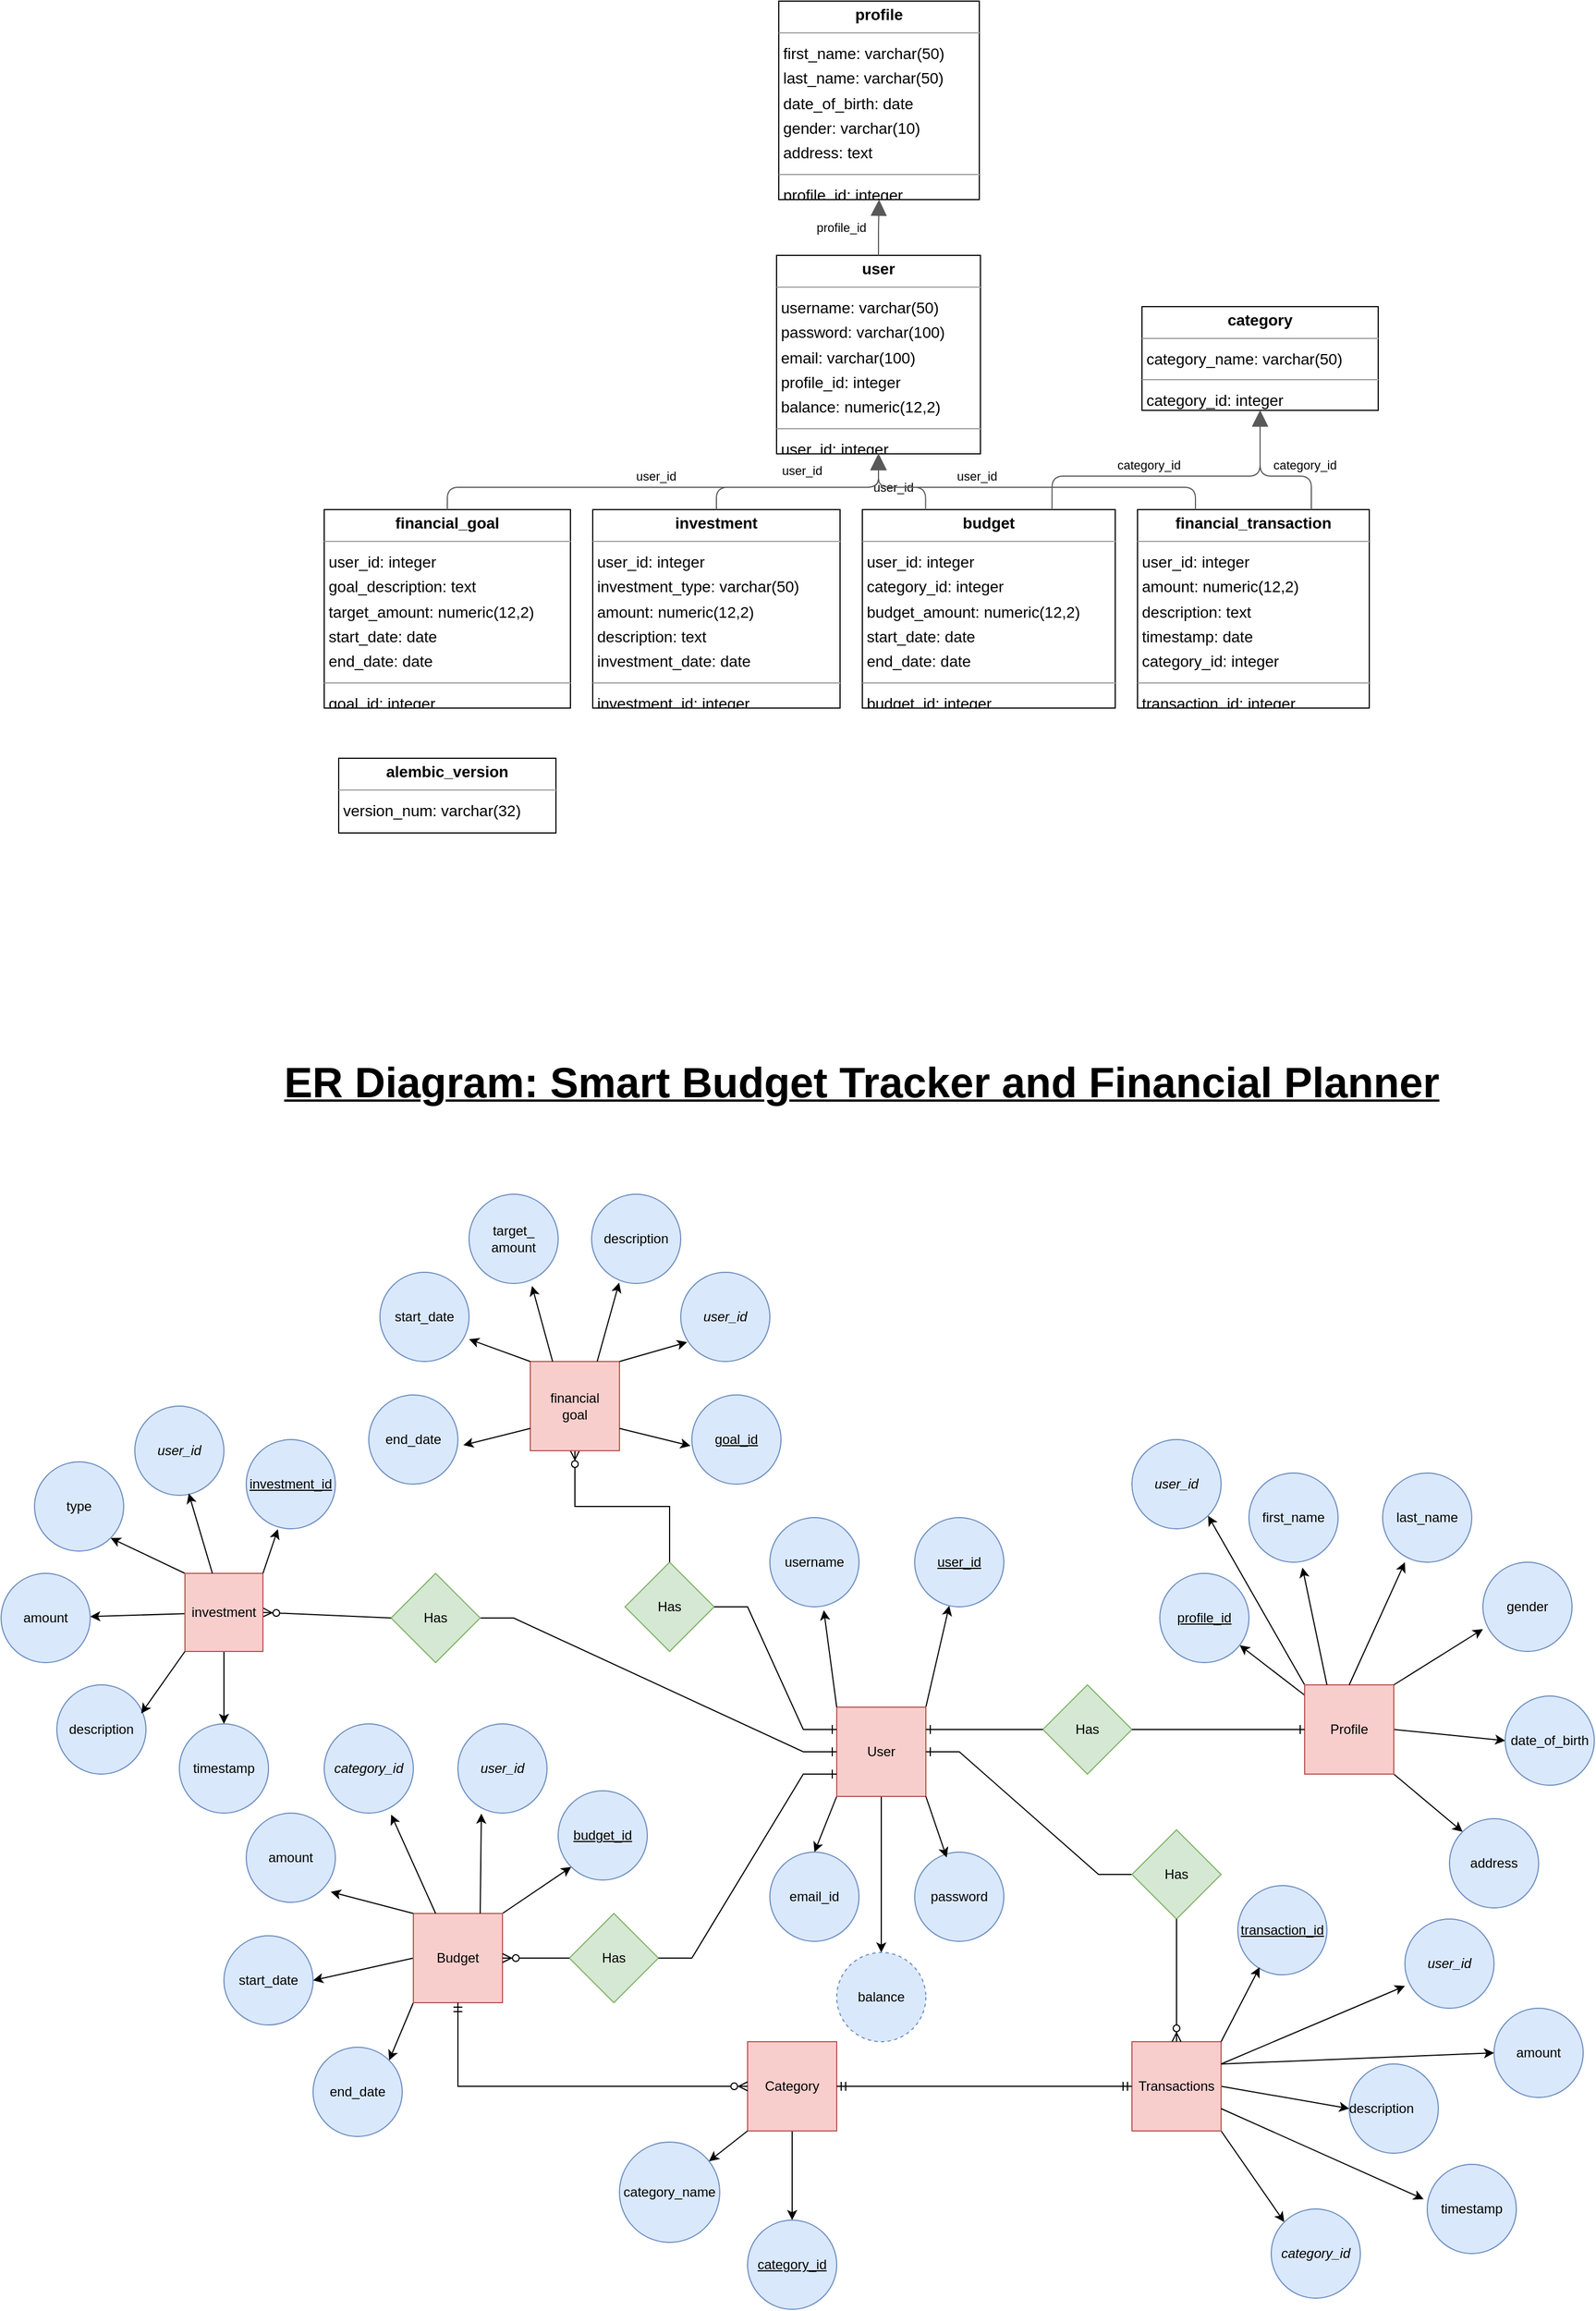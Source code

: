 <mxfile version="23.1.1" type="github">
  <diagram id="R2lEEEUBdFMjLlhIrx00" name="Page-1">
    <mxGraphModel dx="1542" dy="875" grid="1" gridSize="10" guides="1" tooltips="1" connect="1" arrows="1" fold="1" page="1" pageScale="1" pageWidth="1654" pageHeight="1169" math="0" shadow="0" extFonts="Permanent Marker^https://fonts.googleapis.com/css?family=Permanent+Marker">
      <root>
        <mxCell id="0" />
        <mxCell id="1" parent="0" />
        <mxCell id="JlWPOsAmAVWqgajGKJni-34" value="" style="rounded=0;orthogonalLoop=1;jettySize=auto;html=1;exitX=1;exitY=0;exitDx=0;exitDy=0;" parent="1" source="JlWPOsAmAVWqgajGKJni-32" target="JlWPOsAmAVWqgajGKJni-33" edge="1">
          <mxGeometry relative="1" as="geometry" />
        </mxCell>
        <mxCell id="JlWPOsAmAVWqgajGKJni-105" style="rounded=0;orthogonalLoop=1;jettySize=auto;html=1;exitX=0;exitY=1;exitDx=0;exitDy=0;entryX=0.5;entryY=0;entryDx=0;entryDy=0;" parent="1" source="JlWPOsAmAVWqgajGKJni-32" target="JlWPOsAmAVWqgajGKJni-41" edge="1">
          <mxGeometry relative="1" as="geometry" />
        </mxCell>
        <mxCell id="JlWPOsAmAVWqgajGKJni-126" style="edgeStyle=orthogonalEdgeStyle;rounded=0;orthogonalLoop=1;jettySize=auto;html=1;exitX=0.5;exitY=1;exitDx=0;exitDy=0;entryX=0.5;entryY=0;entryDx=0;entryDy=0;" parent="1" source="JlWPOsAmAVWqgajGKJni-32" target="JlWPOsAmAVWqgajGKJni-125" edge="1">
          <mxGeometry relative="1" as="geometry" />
        </mxCell>
        <mxCell id="JlWPOsAmAVWqgajGKJni-32" value="User" style="whiteSpace=wrap;html=1;aspect=fixed;fillColor=#f8cecc;strokeColor=#b85450;" parent="1" vertex="1">
          <mxGeometry x="840" y="1790" width="80" height="80" as="geometry" />
        </mxCell>
        <mxCell id="JlWPOsAmAVWqgajGKJni-33" value="&lt;u&gt;user_id&lt;/u&gt;" style="ellipse;whiteSpace=wrap;html=1;fillColor=#dae8fc;strokeColor=#6c8ebf;" parent="1" vertex="1">
          <mxGeometry x="910" y="1620" width="80" height="80" as="geometry" />
        </mxCell>
        <mxCell id="JlWPOsAmAVWqgajGKJni-35" value="username" style="ellipse;whiteSpace=wrap;html=1;fillColor=#dae8fc;strokeColor=#6c8ebf;" parent="1" vertex="1">
          <mxGeometry x="780" y="1620" width="80" height="80" as="geometry" />
        </mxCell>
        <mxCell id="JlWPOsAmAVWqgajGKJni-37" value="password" style="ellipse;whiteSpace=wrap;html=1;fillColor=#dae8fc;strokeColor=#6c8ebf;" parent="1" vertex="1">
          <mxGeometry x="910" y="1920" width="80" height="80" as="geometry" />
        </mxCell>
        <mxCell id="JlWPOsAmAVWqgajGKJni-41" value="email_id" style="ellipse;whiteSpace=wrap;html=1;aspect=fixed;fillColor=#dae8fc;strokeColor=#6c8ebf;" parent="1" vertex="1">
          <mxGeometry x="780" y="1920" width="80" height="80" as="geometry" />
        </mxCell>
        <mxCell id="JlWPOsAmAVWqgajGKJni-44" value="Has" style="rhombus;whiteSpace=wrap;html=1;fillColor=#d5e8d4;strokeColor=#82b366;" parent="1" vertex="1">
          <mxGeometry x="1025" y="1770" width="80" height="80" as="geometry" />
        </mxCell>
        <mxCell id="JlWPOsAmAVWqgajGKJni-46" value="" style="edgeStyle=entityRelationEdgeStyle;fontSize=12;html=1;endArrow=ERone;endFill=1;rounded=0;exitX=0;exitY=0.5;exitDx=0;exitDy=0;entryX=1;entryY=0.25;entryDx=0;entryDy=0;" parent="1" source="JlWPOsAmAVWqgajGKJni-44" target="JlWPOsAmAVWqgajGKJni-32" edge="1">
          <mxGeometry width="100" height="100" relative="1" as="geometry">
            <mxPoint x="1070" y="1780" as="sourcePoint" />
            <mxPoint x="970" y="1880" as="targetPoint" />
          </mxGeometry>
        </mxCell>
        <mxCell id="JlWPOsAmAVWqgajGKJni-51" value="" style="rounded=0;orthogonalLoop=1;jettySize=auto;html=1;" parent="1" source="JlWPOsAmAVWqgajGKJni-48" target="JlWPOsAmAVWqgajGKJni-50" edge="1">
          <mxGeometry relative="1" as="geometry" />
        </mxCell>
        <mxCell id="JlWPOsAmAVWqgajGKJni-62" style="rounded=0;orthogonalLoop=1;jettySize=auto;html=1;exitX=1;exitY=0.5;exitDx=0;exitDy=0;entryX=0;entryY=0.5;entryDx=0;entryDy=0;" parent="1" source="JlWPOsAmAVWqgajGKJni-48" edge="1">
          <mxGeometry relative="1" as="geometry">
            <mxPoint x="1440" y="1820" as="targetPoint" />
          </mxGeometry>
        </mxCell>
        <mxCell id="JlWPOsAmAVWqgajGKJni-63" style="rounded=0;orthogonalLoop=1;jettySize=auto;html=1;exitX=1;exitY=1;exitDx=0;exitDy=0;entryX=0;entryY=0;entryDx=0;entryDy=0;" parent="1" source="JlWPOsAmAVWqgajGKJni-48" target="JlWPOsAmAVWqgajGKJni-57" edge="1">
          <mxGeometry relative="1" as="geometry" />
        </mxCell>
        <mxCell id="cMi_mm1sk-SWW2m84uYD-2" style="rounded=0;orthogonalLoop=1;jettySize=auto;html=1;exitX=0;exitY=0;exitDx=0;exitDy=0;entryX=1;entryY=1;entryDx=0;entryDy=0;" parent="1" source="JlWPOsAmAVWqgajGKJni-48" target="cMi_mm1sk-SWW2m84uYD-1" edge="1">
          <mxGeometry relative="1" as="geometry" />
        </mxCell>
        <mxCell id="JlWPOsAmAVWqgajGKJni-48" value="Profile" style="whiteSpace=wrap;html=1;aspect=fixed;fillColor=#f8cecc;strokeColor=#b85450;" parent="1" vertex="1">
          <mxGeometry x="1260" y="1770" width="80" height="80" as="geometry" />
        </mxCell>
        <mxCell id="JlWPOsAmAVWqgajGKJni-49" value="" style="edgeStyle=entityRelationEdgeStyle;fontSize=12;html=1;endArrow=ERone;endFill=1;rounded=0;entryX=0;entryY=0.5;entryDx=0;entryDy=0;exitX=1;exitY=0.5;exitDx=0;exitDy=0;" parent="1" source="JlWPOsAmAVWqgajGKJni-44" target="JlWPOsAmAVWqgajGKJni-48" edge="1">
          <mxGeometry width="100" height="100" relative="1" as="geometry">
            <mxPoint x="1120" y="1890.5" as="sourcePoint" />
            <mxPoint x="1225" y="1890" as="targetPoint" />
          </mxGeometry>
        </mxCell>
        <mxCell id="JlWPOsAmAVWqgajGKJni-50" value="&lt;u&gt;profile_id&lt;/u&gt;" style="ellipse;whiteSpace=wrap;html=1;fillColor=#dae8fc;strokeColor=#6c8ebf;" parent="1" vertex="1">
          <mxGeometry x="1130" y="1670" width="80" height="80" as="geometry" />
        </mxCell>
        <mxCell id="JlWPOsAmAVWqgajGKJni-52" value="first_name" style="ellipse;whiteSpace=wrap;html=1;fillColor=#dae8fc;strokeColor=#6c8ebf;" parent="1" vertex="1">
          <mxGeometry x="1210" y="1580" width="80" height="80" as="geometry" />
        </mxCell>
        <mxCell id="JlWPOsAmAVWqgajGKJni-54" value="last_name" style="ellipse;whiteSpace=wrap;html=1;fillColor=#dae8fc;strokeColor=#6c8ebf;" parent="1" vertex="1">
          <mxGeometry x="1330" y="1580" width="80" height="80" as="geometry" />
        </mxCell>
        <mxCell id="JlWPOsAmAVWqgajGKJni-56" value="date_of_birth" style="ellipse;whiteSpace=wrap;html=1;aspect=fixed;fillColor=#dae8fc;strokeColor=#6c8ebf;" parent="1" vertex="1">
          <mxGeometry x="1440" y="1780" width="80" height="80" as="geometry" />
        </mxCell>
        <mxCell id="JlWPOsAmAVWqgajGKJni-57" value="address" style="ellipse;whiteSpace=wrap;html=1;aspect=fixed;fillColor=#dae8fc;strokeColor=#6c8ebf;" parent="1" vertex="1">
          <mxGeometry x="1390" y="1890" width="80" height="80" as="geometry" />
        </mxCell>
        <mxCell id="JlWPOsAmAVWqgajGKJni-58" value="gender" style="ellipse;whiteSpace=wrap;html=1;aspect=fixed;fillColor=#dae8fc;strokeColor=#6c8ebf;" parent="1" vertex="1">
          <mxGeometry x="1420" y="1660" width="80" height="80" as="geometry" />
        </mxCell>
        <mxCell id="JlWPOsAmAVWqgajGKJni-59" value="" style="rounded=0;orthogonalLoop=1;jettySize=auto;html=1;exitX=0.25;exitY=0;exitDx=0;exitDy=0;entryX=0.6;entryY=1.06;entryDx=0;entryDy=0;entryPerimeter=0;" parent="1" source="JlWPOsAmAVWqgajGKJni-48" target="JlWPOsAmAVWqgajGKJni-52" edge="1">
          <mxGeometry relative="1" as="geometry">
            <mxPoint x="1279" y="1765" as="sourcePoint" />
            <mxPoint x="1221" y="1720" as="targetPoint" />
          </mxGeometry>
        </mxCell>
        <mxCell id="JlWPOsAmAVWqgajGKJni-60" value="" style="rounded=0;orthogonalLoop=1;jettySize=auto;html=1;exitX=0.5;exitY=0;exitDx=0;exitDy=0;entryX=0.25;entryY=1;entryDx=0;entryDy=0;entryPerimeter=0;" parent="1" source="JlWPOsAmAVWqgajGKJni-48" target="JlWPOsAmAVWqgajGKJni-54" edge="1">
          <mxGeometry relative="1" as="geometry">
            <mxPoint x="1290" y="1780" as="sourcePoint" />
            <mxPoint x="1260" y="1670" as="targetPoint" />
          </mxGeometry>
        </mxCell>
        <mxCell id="JlWPOsAmAVWqgajGKJni-61" value="" style="rounded=0;orthogonalLoop=1;jettySize=auto;html=1;exitX=1;exitY=0;exitDx=0;exitDy=0;entryX=0;entryY=0.75;entryDx=0;entryDy=0;entryPerimeter=0;" parent="1" source="JlWPOsAmAVWqgajGKJni-48" target="JlWPOsAmAVWqgajGKJni-58" edge="1">
          <mxGeometry relative="1" as="geometry">
            <mxPoint x="1310" y="1780" as="sourcePoint" />
            <mxPoint x="1352" y="1658" as="targetPoint" />
          </mxGeometry>
        </mxCell>
        <mxCell id="JlWPOsAmAVWqgajGKJni-66" value="" style="edgeStyle=entityRelationEdgeStyle;fontSize=12;html=1;endArrow=ERone;endFill=1;rounded=0;exitX=0;exitY=0.5;exitDx=0;exitDy=0;entryX=1;entryY=0.5;entryDx=0;entryDy=0;" parent="1" source="JlWPOsAmAVWqgajGKJni-67" target="JlWPOsAmAVWqgajGKJni-32" edge="1">
          <mxGeometry width="100" height="100" relative="1" as="geometry">
            <mxPoint x="1080" y="1920" as="sourcePoint" />
            <mxPoint x="880" y="1830" as="targetPoint" />
          </mxGeometry>
        </mxCell>
        <mxCell id="JlWPOsAmAVWqgajGKJni-67" value="Has" style="rhombus;whiteSpace=wrap;html=1;fillColor=#d5e8d4;strokeColor=#82b366;" parent="1" vertex="1">
          <mxGeometry x="1105" y="1900" width="80" height="80" as="geometry" />
        </mxCell>
        <mxCell id="JlWPOsAmAVWqgajGKJni-96" style="rounded=0;orthogonalLoop=1;jettySize=auto;html=1;exitX=1;exitY=0.5;exitDx=0;exitDy=0;entryX=0;entryY=0.5;entryDx=0;entryDy=0;" parent="1" source="JlWPOsAmAVWqgajGKJni-81" target="JlWPOsAmAVWqgajGKJni-90" edge="1">
          <mxGeometry relative="1" as="geometry" />
        </mxCell>
        <mxCell id="JlWPOsAmAVWqgajGKJni-97" style="rounded=0;orthogonalLoop=1;jettySize=auto;html=1;exitX=1;exitY=1;exitDx=0;exitDy=0;entryX=0;entryY=0;entryDx=0;entryDy=0;" parent="1" source="JlWPOsAmAVWqgajGKJni-81" target="JlWPOsAmAVWqgajGKJni-89" edge="1">
          <mxGeometry relative="1" as="geometry" />
        </mxCell>
        <mxCell id="JlWPOsAmAVWqgajGKJni-81" value="Transactions" style="whiteSpace=wrap;html=1;aspect=fixed;fillColor=#f8cecc;strokeColor=#b85450;" parent="1" vertex="1">
          <mxGeometry x="1105" y="2090" width="80" height="80" as="geometry" />
        </mxCell>
        <mxCell id="JlWPOsAmAVWqgajGKJni-87" style="edgeStyle=orthogonalEdgeStyle;rounded=0;orthogonalLoop=1;jettySize=auto;html=1;exitX=0.5;exitY=1;exitDx=0;exitDy=0;" parent="1" source="JlWPOsAmAVWqgajGKJni-82" target="JlWPOsAmAVWqgajGKJni-85" edge="1">
          <mxGeometry relative="1" as="geometry" />
        </mxCell>
        <mxCell id="JlWPOsAmAVWqgajGKJni-82" value="Category" style="whiteSpace=wrap;html=1;aspect=fixed;fillColor=#f8cecc;strokeColor=#b85450;" parent="1" vertex="1">
          <mxGeometry x="760" y="2090" width="80" height="80" as="geometry" />
        </mxCell>
        <mxCell id="JlWPOsAmAVWqgajGKJni-83" value="" style="fontSize=12;html=1;endArrow=ERmandOne;startArrow=ERmandOne;rounded=0;entryX=0;entryY=0.5;entryDx=0;entryDy=0;exitX=1;exitY=0.5;exitDx=0;exitDy=0;edgeStyle=orthogonalEdgeStyle;" parent="1" source="JlWPOsAmAVWqgajGKJni-82" target="JlWPOsAmAVWqgajGKJni-81" edge="1">
          <mxGeometry width="100" height="100" relative="1" as="geometry">
            <mxPoint x="860.0" y="2110" as="sourcePoint" />
            <mxPoint x="1020.0" y="2110" as="targetPoint" />
          </mxGeometry>
        </mxCell>
        <mxCell id="JlWPOsAmAVWqgajGKJni-84" value="category_name" style="ellipse;whiteSpace=wrap;html=1;aspect=fixed;fillColor=#dae8fc;strokeColor=#6c8ebf;" parent="1" vertex="1">
          <mxGeometry x="645" y="2180" width="90" height="90" as="geometry" />
        </mxCell>
        <mxCell id="JlWPOsAmAVWqgajGKJni-85" value="&lt;u&gt;category_id&lt;/u&gt;" style="ellipse;whiteSpace=wrap;html=1;aspect=fixed;fillColor=#dae8fc;strokeColor=#6c8ebf;" parent="1" vertex="1">
          <mxGeometry x="760" y="2250" width="80" height="80" as="geometry" />
        </mxCell>
        <mxCell id="JlWPOsAmAVWqgajGKJni-86" style="rounded=0;orthogonalLoop=1;jettySize=auto;html=1;exitX=0;exitY=1;exitDx=0;exitDy=0;" parent="1" source="JlWPOsAmAVWqgajGKJni-82" target="JlWPOsAmAVWqgajGKJni-84" edge="1">
          <mxGeometry relative="1" as="geometry" />
        </mxCell>
        <mxCell id="JlWPOsAmAVWqgajGKJni-88" value="amount" style="ellipse;whiteSpace=wrap;html=1;aspect=fixed;fillColor=#dae8fc;strokeColor=#6c8ebf;" parent="1" vertex="1">
          <mxGeometry x="1430" y="2060" width="80" height="80" as="geometry" />
        </mxCell>
        <mxCell id="JlWPOsAmAVWqgajGKJni-89" value="&lt;i&gt;category_id&lt;/i&gt;" style="ellipse;whiteSpace=wrap;html=1;aspect=fixed;fillColor=#dae8fc;strokeColor=#6c8ebf;" parent="1" vertex="1">
          <mxGeometry x="1230" y="2240" width="80" height="80" as="geometry" />
        </mxCell>
        <mxCell id="JlWPOsAmAVWqgajGKJni-90" value="description&lt;span style=&quot;white-space: pre;&quot;&gt;&#x9;&lt;/span&gt;" style="ellipse;whiteSpace=wrap;html=1;aspect=fixed;fillColor=#dae8fc;strokeColor=#6c8ebf;" parent="1" vertex="1">
          <mxGeometry x="1300" y="2110" width="80" height="80" as="geometry" />
        </mxCell>
        <mxCell id="JlWPOsAmAVWqgajGKJni-91" value="&lt;u&gt;transaction_id&lt;/u&gt;" style="ellipse;whiteSpace=wrap;html=1;aspect=fixed;fillColor=#dae8fc;strokeColor=#6c8ebf;" parent="1" vertex="1">
          <mxGeometry x="1200" y="1950" width="80" height="80" as="geometry" />
        </mxCell>
        <mxCell id="JlWPOsAmAVWqgajGKJni-92" value="timestamp" style="ellipse;whiteSpace=wrap;html=1;aspect=fixed;fillColor=#dae8fc;strokeColor=#6c8ebf;" parent="1" vertex="1">
          <mxGeometry x="1370" y="2200" width="80" height="80" as="geometry" />
        </mxCell>
        <mxCell id="JlWPOsAmAVWqgajGKJni-93" value="&lt;i&gt;user_id&lt;/i&gt;" style="ellipse;whiteSpace=wrap;html=1;aspect=fixed;fillColor=#dae8fc;strokeColor=#6c8ebf;" parent="1" vertex="1">
          <mxGeometry x="1350" y="1980" width="80" height="80" as="geometry" />
        </mxCell>
        <mxCell id="JlWPOsAmAVWqgajGKJni-94" style="rounded=0;orthogonalLoop=1;jettySize=auto;html=1;exitX=1;exitY=0;exitDx=0;exitDy=0;entryX=0.245;entryY=0.915;entryDx=0;entryDy=0;entryPerimeter=0;" parent="1" source="JlWPOsAmAVWqgajGKJni-81" target="JlWPOsAmAVWqgajGKJni-91" edge="1">
          <mxGeometry relative="1" as="geometry" />
        </mxCell>
        <mxCell id="JlWPOsAmAVWqgajGKJni-95" style="rounded=0;orthogonalLoop=1;jettySize=auto;html=1;exitX=1;exitY=0.25;exitDx=0;exitDy=0;entryX=0;entryY=0.75;entryDx=0;entryDy=0;entryPerimeter=0;" parent="1" source="JlWPOsAmAVWqgajGKJni-81" target="JlWPOsAmAVWqgajGKJni-93" edge="1">
          <mxGeometry relative="1" as="geometry" />
        </mxCell>
        <mxCell id="JlWPOsAmAVWqgajGKJni-98" style="rounded=0;orthogonalLoop=1;jettySize=auto;html=1;exitX=1;exitY=0.75;exitDx=0;exitDy=0;entryX=-0.04;entryY=0.39;entryDx=0;entryDy=0;entryPerimeter=0;" parent="1" source="JlWPOsAmAVWqgajGKJni-81" target="JlWPOsAmAVWqgajGKJni-92" edge="1">
          <mxGeometry relative="1" as="geometry" />
        </mxCell>
        <mxCell id="JlWPOsAmAVWqgajGKJni-99" style="rounded=0;orthogonalLoop=1;jettySize=auto;html=1;exitX=1;exitY=0.25;exitDx=0;exitDy=0;entryX=0;entryY=0.5;entryDx=0;entryDy=0;" parent="1" source="JlWPOsAmAVWqgajGKJni-81" target="JlWPOsAmAVWqgajGKJni-88" edge="1">
          <mxGeometry relative="1" as="geometry" />
        </mxCell>
        <mxCell id="JlWPOsAmAVWqgajGKJni-104" style="rounded=0;orthogonalLoop=1;jettySize=auto;html=1;exitX=0;exitY=0;exitDx=0;exitDy=0;entryX=0.605;entryY=1.038;entryDx=0;entryDy=0;entryPerimeter=0;" parent="1" source="JlWPOsAmAVWqgajGKJni-32" target="JlWPOsAmAVWqgajGKJni-35" edge="1">
          <mxGeometry relative="1" as="geometry" />
        </mxCell>
        <mxCell id="JlWPOsAmAVWqgajGKJni-106" style="rounded=0;orthogonalLoop=1;jettySize=auto;html=1;exitX=1;exitY=1;exitDx=0;exitDy=0;entryX=0.359;entryY=0.06;entryDx=0;entryDy=0;entryPerimeter=0;" parent="1" source="JlWPOsAmAVWqgajGKJni-32" target="JlWPOsAmAVWqgajGKJni-37" edge="1">
          <mxGeometry relative="1" as="geometry" />
        </mxCell>
        <mxCell id="JlWPOsAmAVWqgajGKJni-127" style="rounded=0;orthogonalLoop=1;jettySize=auto;html=1;exitX=1;exitY=0;exitDx=0;exitDy=0;entryX=0;entryY=1;entryDx=0;entryDy=0;" parent="1" source="JlWPOsAmAVWqgajGKJni-108" target="JlWPOsAmAVWqgajGKJni-117" edge="1">
          <mxGeometry relative="1" as="geometry" />
        </mxCell>
        <mxCell id="JlWPOsAmAVWqgajGKJni-132" style="rounded=0;orthogonalLoop=1;jettySize=auto;html=1;exitX=0;exitY=0.5;exitDx=0;exitDy=0;entryX=1;entryY=0.5;entryDx=0;entryDy=0;" parent="1" source="JlWPOsAmAVWqgajGKJni-108" target="JlWPOsAmAVWqgajGKJni-114" edge="1">
          <mxGeometry relative="1" as="geometry" />
        </mxCell>
        <mxCell id="JlWPOsAmAVWqgajGKJni-133" style="rounded=0;orthogonalLoop=1;jettySize=auto;html=1;exitX=0;exitY=1;exitDx=0;exitDy=0;entryX=1;entryY=0;entryDx=0;entryDy=0;" parent="1" source="JlWPOsAmAVWqgajGKJni-108" target="JlWPOsAmAVWqgajGKJni-120" edge="1">
          <mxGeometry relative="1" as="geometry" />
        </mxCell>
        <mxCell id="JlWPOsAmAVWqgajGKJni-108" value="Budget" style="whiteSpace=wrap;html=1;aspect=fixed;fillColor=#f8cecc;strokeColor=#b85450;" parent="1" vertex="1">
          <mxGeometry x="460" y="1975" width="80" height="80" as="geometry" />
        </mxCell>
        <mxCell id="JlWPOsAmAVWqgajGKJni-109" value="Has" style="rhombus;whiteSpace=wrap;html=1;fillColor=#d5e8d4;strokeColor=#82b366;" parent="1" vertex="1">
          <mxGeometry x="600" y="1975" width="80" height="80" as="geometry" />
        </mxCell>
        <mxCell id="JlWPOsAmAVWqgajGKJni-110" value="" style="fontSize=12;html=1;endArrow=ERzeroToMany;endFill=1;rounded=0;exitX=0.5;exitY=1;exitDx=0;exitDy=0;entryX=0.5;entryY=0;entryDx=0;entryDy=0;" parent="1" source="JlWPOsAmAVWqgajGKJni-67" target="JlWPOsAmAVWqgajGKJni-81" edge="1">
          <mxGeometry width="100" height="100" relative="1" as="geometry">
            <mxPoint x="990" y="2110" as="sourcePoint" />
            <mxPoint x="1090" y="2010" as="targetPoint" />
          </mxGeometry>
        </mxCell>
        <mxCell id="JlWPOsAmAVWqgajGKJni-111" value="" style="edgeStyle=entityRelationEdgeStyle;fontSize=12;html=1;endArrow=ERzeroToMany;endFill=1;rounded=0;exitX=0;exitY=0.5;exitDx=0;exitDy=0;entryX=1;entryY=0.5;entryDx=0;entryDy=0;" parent="1" source="JlWPOsAmAVWqgajGKJni-109" target="JlWPOsAmAVWqgajGKJni-108" edge="1">
          <mxGeometry width="100" height="100" relative="1" as="geometry">
            <mxPoint x="480" y="1960" as="sourcePoint" />
            <mxPoint x="580" y="1860" as="targetPoint" />
          </mxGeometry>
        </mxCell>
        <mxCell id="JlWPOsAmAVWqgajGKJni-112" value="" style="edgeStyle=entityRelationEdgeStyle;fontSize=12;html=1;endArrow=ERone;endFill=1;rounded=0;entryX=0;entryY=0.75;entryDx=0;entryDy=0;exitX=1;exitY=0.5;exitDx=0;exitDy=0;" parent="1" source="JlWPOsAmAVWqgajGKJni-109" target="JlWPOsAmAVWqgajGKJni-32" edge="1">
          <mxGeometry width="100" height="100" relative="1" as="geometry">
            <mxPoint x="685" y="1880.003" as="sourcePoint" />
            <mxPoint x="840" y="1880.003" as="targetPoint" />
          </mxGeometry>
        </mxCell>
        <mxCell id="JlWPOsAmAVWqgajGKJni-113" value="&lt;i&gt;user_id&lt;/i&gt;" style="ellipse;whiteSpace=wrap;html=1;aspect=fixed;fillColor=#dae8fc;strokeColor=#6c8ebf;" parent="1" vertex="1">
          <mxGeometry x="500" y="1805" width="80" height="80" as="geometry" />
        </mxCell>
        <mxCell id="JlWPOsAmAVWqgajGKJni-114" value="start_date" style="ellipse;whiteSpace=wrap;html=1;aspect=fixed;fillColor=#dae8fc;strokeColor=#6c8ebf;" parent="1" vertex="1">
          <mxGeometry x="290" y="1995" width="80" height="80" as="geometry" />
        </mxCell>
        <mxCell id="JlWPOsAmAVWqgajGKJni-115" value="amount" style="ellipse;whiteSpace=wrap;html=1;aspect=fixed;fillColor=#dae8fc;strokeColor=#6c8ebf;" parent="1" vertex="1">
          <mxGeometry x="310" y="1885" width="80" height="80" as="geometry" />
        </mxCell>
        <mxCell id="JlWPOsAmAVWqgajGKJni-116" value="&lt;i&gt;category_id&lt;/i&gt;" style="ellipse;whiteSpace=wrap;html=1;aspect=fixed;fillColor=#dae8fc;strokeColor=#6c8ebf;" parent="1" vertex="1">
          <mxGeometry x="380" y="1805" width="80" height="80" as="geometry" />
        </mxCell>
        <mxCell id="JlWPOsAmAVWqgajGKJni-117" value="&lt;u&gt;budget_id&lt;/u&gt;" style="ellipse;whiteSpace=wrap;html=1;aspect=fixed;fillColor=#dae8fc;strokeColor=#6c8ebf;" parent="1" vertex="1">
          <mxGeometry x="590" y="1865" width="80" height="80" as="geometry" />
        </mxCell>
        <mxCell id="JlWPOsAmAVWqgajGKJni-119" value="" style="edgeStyle=orthogonalEdgeStyle;fontSize=12;html=1;endArrow=ERzeroToMany;startArrow=ERmandOne;rounded=0;exitX=0.5;exitY=1;exitDx=0;exitDy=0;entryX=0;entryY=0.5;entryDx=0;entryDy=0;" parent="1" source="JlWPOsAmAVWqgajGKJni-108" target="JlWPOsAmAVWqgajGKJni-82" edge="1">
          <mxGeometry width="100" height="100" relative="1" as="geometry">
            <mxPoint x="550" y="2060" as="sourcePoint" />
            <mxPoint x="650" y="1960" as="targetPoint" />
          </mxGeometry>
        </mxCell>
        <mxCell id="JlWPOsAmAVWqgajGKJni-120" value="end_date" style="ellipse;whiteSpace=wrap;html=1;aspect=fixed;fillColor=#dae8fc;strokeColor=#6c8ebf;" parent="1" vertex="1">
          <mxGeometry x="370" y="2095" width="80" height="80" as="geometry" />
        </mxCell>
        <mxCell id="JlWPOsAmAVWqgajGKJni-125" value="balance" style="ellipse;whiteSpace=wrap;html=1;aspect=fixed;fillColor=#dae8fc;strokeColor=#6c8ebf;dashed=1;" parent="1" vertex="1">
          <mxGeometry x="840" y="2010" width="80" height="80" as="geometry" />
        </mxCell>
        <mxCell id="JlWPOsAmAVWqgajGKJni-128" style="rounded=0;orthogonalLoop=1;jettySize=auto;html=1;exitX=0.75;exitY=0;exitDx=0;exitDy=0;entryX=0.263;entryY=1.006;entryDx=0;entryDy=0;entryPerimeter=0;" parent="1" source="JlWPOsAmAVWqgajGKJni-108" target="JlWPOsAmAVWqgajGKJni-113" edge="1">
          <mxGeometry relative="1" as="geometry" />
        </mxCell>
        <mxCell id="JlWPOsAmAVWqgajGKJni-130" style="rounded=0;orthogonalLoop=1;jettySize=auto;html=1;exitX=0.25;exitY=0;exitDx=0;exitDy=0;entryX=0.751;entryY=1.017;entryDx=0;entryDy=0;entryPerimeter=0;" parent="1" source="JlWPOsAmAVWqgajGKJni-108" target="JlWPOsAmAVWqgajGKJni-116" edge="1">
          <mxGeometry relative="1" as="geometry" />
        </mxCell>
        <mxCell id="JlWPOsAmAVWqgajGKJni-131" style="rounded=0;orthogonalLoop=1;jettySize=auto;html=1;exitX=0;exitY=0;exitDx=0;exitDy=0;entryX=0.949;entryY=0.883;entryDx=0;entryDy=0;entryPerimeter=0;" parent="1" source="JlWPOsAmAVWqgajGKJni-108" target="JlWPOsAmAVWqgajGKJni-115" edge="1">
          <mxGeometry relative="1" as="geometry" />
        </mxCell>
        <mxCell id="JlWPOsAmAVWqgajGKJni-134" value="" style="edgeStyle=entityRelationEdgeStyle;fontSize=12;html=1;endArrow=ERone;endFill=1;rounded=0;entryX=0;entryY=0.5;entryDx=0;entryDy=0;exitX=1;exitY=0.5;exitDx=0;exitDy=0;" parent="1" source="JlWPOsAmAVWqgajGKJni-136" target="JlWPOsAmAVWqgajGKJni-32" edge="1">
          <mxGeometry width="100" height="100" relative="1" as="geometry">
            <mxPoint x="660" y="1670" as="sourcePoint" />
            <mxPoint x="760" y="1710" as="targetPoint" />
          </mxGeometry>
        </mxCell>
        <mxCell id="JlWPOsAmAVWqgajGKJni-136" value="Has" style="rhombus;whiteSpace=wrap;html=1;fillColor=#d5e8d4;strokeColor=#82b366;" parent="1" vertex="1">
          <mxGeometry x="440" y="1670" width="80" height="80" as="geometry" />
        </mxCell>
        <mxCell id="JlWPOsAmAVWqgajGKJni-137" value="" style="fontSize=12;html=1;endArrow=ERzeroToMany;endFill=1;rounded=0;exitX=0;exitY=0.5;exitDx=0;exitDy=0;entryX=1;entryY=0.5;entryDx=0;entryDy=0;" parent="1" source="JlWPOsAmAVWqgajGKJni-136" target="JlWPOsAmAVWqgajGKJni-138" edge="1">
          <mxGeometry width="100" height="100" relative="1" as="geometry">
            <mxPoint x="450" y="1640" as="sourcePoint" />
            <mxPoint x="390" y="1640" as="targetPoint" />
          </mxGeometry>
        </mxCell>
        <mxCell id="JlWPOsAmAVWqgajGKJni-166" style="rounded=0;orthogonalLoop=1;jettySize=auto;html=1;" parent="1" source="JlWPOsAmAVWqgajGKJni-138" target="JlWPOsAmAVWqgajGKJni-153" edge="1">
          <mxGeometry relative="1" as="geometry" />
        </mxCell>
        <mxCell id="JlWPOsAmAVWqgajGKJni-169" style="rounded=0;orthogonalLoop=1;jettySize=auto;html=1;entryX=0.5;entryY=0;entryDx=0;entryDy=0;" parent="1" source="JlWPOsAmAVWqgajGKJni-138" target="JlWPOsAmAVWqgajGKJni-151" edge="1">
          <mxGeometry relative="1" as="geometry" />
        </mxCell>
        <mxCell id="JlWPOsAmAVWqgajGKJni-170" style="rounded=0;orthogonalLoop=1;jettySize=auto;html=1;exitX=0;exitY=0;exitDx=0;exitDy=0;entryX=1;entryY=1;entryDx=0;entryDy=0;" parent="1" source="JlWPOsAmAVWqgajGKJni-138" target="JlWPOsAmAVWqgajGKJni-154" edge="1">
          <mxGeometry relative="1" as="geometry" />
        </mxCell>
        <mxCell id="JlWPOsAmAVWqgajGKJni-138" value="investment" style="whiteSpace=wrap;html=1;aspect=fixed;fillColor=#f8cecc;strokeColor=#b85450;" parent="1" vertex="1">
          <mxGeometry x="255" y="1670" width="70" height="70" as="geometry" />
        </mxCell>
        <mxCell id="JlWPOsAmAVWqgajGKJni-139" value="Has" style="rhombus;whiteSpace=wrap;html=1;fillColor=#d5e8d4;strokeColor=#82b366;" parent="1" vertex="1">
          <mxGeometry x="650" y="1660" width="80" height="80" as="geometry" />
        </mxCell>
        <mxCell id="JlWPOsAmAVWqgajGKJni-140" value="" style="edgeStyle=entityRelationEdgeStyle;fontSize=12;html=1;endArrow=ERone;endFill=1;rounded=0;entryX=0;entryY=0.25;entryDx=0;entryDy=0;exitX=1;exitY=0.5;exitDx=0;exitDy=0;" parent="1" source="JlWPOsAmAVWqgajGKJni-139" target="JlWPOsAmAVWqgajGKJni-32" edge="1">
          <mxGeometry width="100" height="100" relative="1" as="geometry">
            <mxPoint x="610" y="1550" as="sourcePoint" />
            <mxPoint x="790" y="1710" as="targetPoint" />
          </mxGeometry>
        </mxCell>
        <mxCell id="JlWPOsAmAVWqgajGKJni-141" value="" style="fontSize=12;html=1;endArrow=ERzeroToMany;endFill=1;rounded=0;exitX=0.5;exitY=0;exitDx=0;exitDy=0;entryX=0.5;entryY=1;entryDx=0;entryDy=0;edgeStyle=orthogonalEdgeStyle;" parent="1" source="JlWPOsAmAVWqgajGKJni-139" target="JlWPOsAmAVWqgajGKJni-142" edge="1">
          <mxGeometry width="100" height="100" relative="1" as="geometry">
            <mxPoint x="400" y="1520" as="sourcePoint" />
            <mxPoint x="650" y="1560" as="targetPoint" />
          </mxGeometry>
        </mxCell>
        <mxCell id="JlWPOsAmAVWqgajGKJni-142" value="financial&lt;br&gt;goal" style="whiteSpace=wrap;html=1;aspect=fixed;fillColor=#f8cecc;strokeColor=#b85450;" parent="1" vertex="1">
          <mxGeometry x="565" y="1480" width="80" height="80" as="geometry" />
        </mxCell>
        <mxCell id="JlWPOsAmAVWqgajGKJni-143" value="target_&lt;br&gt;amount" style="ellipse;whiteSpace=wrap;html=1;aspect=fixed;fillColor=#dae8fc;strokeColor=#6c8ebf;" parent="1" vertex="1">
          <mxGeometry x="510" y="1330" width="80" height="80" as="geometry" />
        </mxCell>
        <mxCell id="JlWPOsAmAVWqgajGKJni-144" value="description" style="ellipse;whiteSpace=wrap;html=1;aspect=fixed;fillColor=#dae8fc;strokeColor=#6c8ebf;" parent="1" vertex="1">
          <mxGeometry x="620" y="1330" width="80" height="80" as="geometry" />
        </mxCell>
        <mxCell id="JlWPOsAmAVWqgajGKJni-145" value="&lt;i&gt;user_id&lt;/i&gt;" style="ellipse;whiteSpace=wrap;html=1;aspect=fixed;fillColor=#dae8fc;strokeColor=#6c8ebf;" parent="1" vertex="1">
          <mxGeometry x="700" y="1400" width="80" height="80" as="geometry" />
        </mxCell>
        <mxCell id="JlWPOsAmAVWqgajGKJni-146" value="&lt;u&gt;goal_id&lt;/u&gt;" style="ellipse;whiteSpace=wrap;html=1;aspect=fixed;fillColor=#dae8fc;strokeColor=#6c8ebf;" parent="1" vertex="1">
          <mxGeometry x="710" y="1510" width="80" height="80" as="geometry" />
        </mxCell>
        <mxCell id="JlWPOsAmAVWqgajGKJni-147" value="start_date" style="ellipse;whiteSpace=wrap;html=1;aspect=fixed;fillColor=#dae8fc;strokeColor=#6c8ebf;" parent="1" vertex="1">
          <mxGeometry x="430" y="1400" width="80" height="80" as="geometry" />
        </mxCell>
        <mxCell id="JlWPOsAmAVWqgajGKJni-148" value="end_date" style="ellipse;whiteSpace=wrap;html=1;aspect=fixed;fillColor=#dae8fc;strokeColor=#6c8ebf;" parent="1" vertex="1">
          <mxGeometry x="420" y="1510" width="80" height="80" as="geometry" />
        </mxCell>
        <mxCell id="JlWPOsAmAVWqgajGKJni-151" value="timestamp" style="ellipse;whiteSpace=wrap;html=1;aspect=fixed;fillColor=#dae8fc;strokeColor=#6c8ebf;" parent="1" vertex="1">
          <mxGeometry x="250" y="1805" width="80" height="80" as="geometry" />
        </mxCell>
        <mxCell id="JlWPOsAmAVWqgajGKJni-152" value="description" style="ellipse;whiteSpace=wrap;html=1;aspect=fixed;fillColor=#dae8fc;strokeColor=#6c8ebf;" parent="1" vertex="1">
          <mxGeometry x="140" y="1770" width="80" height="80" as="geometry" />
        </mxCell>
        <mxCell id="JlWPOsAmAVWqgajGKJni-153" value="amount" style="ellipse;whiteSpace=wrap;html=1;aspect=fixed;fillColor=#dae8fc;strokeColor=#6c8ebf;" parent="1" vertex="1">
          <mxGeometry x="90" y="1670" width="80" height="80" as="geometry" />
        </mxCell>
        <mxCell id="JlWPOsAmAVWqgajGKJni-154" value="type" style="ellipse;whiteSpace=wrap;html=1;aspect=fixed;fillColor=#dae8fc;strokeColor=#6c8ebf;" parent="1" vertex="1">
          <mxGeometry x="120" y="1570" width="80" height="80" as="geometry" />
        </mxCell>
        <mxCell id="JlWPOsAmAVWqgajGKJni-155" value="user_id" style="ellipse;whiteSpace=wrap;html=1;aspect=fixed;fillColor=#dae8fc;strokeColor=#6c8ebf;fontStyle=2" parent="1" vertex="1">
          <mxGeometry x="210" y="1520" width="80" height="80" as="geometry" />
        </mxCell>
        <mxCell id="JlWPOsAmAVWqgajGKJni-156" value="investment_id" style="ellipse;whiteSpace=wrap;html=1;aspect=fixed;fillColor=#dae8fc;strokeColor=#6c8ebf;fontStyle=4" parent="1" vertex="1">
          <mxGeometry x="310" y="1550" width="80" height="80" as="geometry" />
        </mxCell>
        <mxCell id="JlWPOsAmAVWqgajGKJni-157" style="rounded=0;orthogonalLoop=1;jettySize=auto;html=1;exitX=1;exitY=0.75;exitDx=0;exitDy=0;entryX=-0.016;entryY=0.571;entryDx=0;entryDy=0;entryPerimeter=0;" parent="1" source="JlWPOsAmAVWqgajGKJni-142" target="JlWPOsAmAVWqgajGKJni-146" edge="1">
          <mxGeometry relative="1" as="geometry" />
        </mxCell>
        <mxCell id="JlWPOsAmAVWqgajGKJni-158" style="rounded=0;orthogonalLoop=1;jettySize=auto;html=1;exitX=1;exitY=0;exitDx=0;exitDy=0;entryX=0.072;entryY=0.783;entryDx=0;entryDy=0;entryPerimeter=0;" parent="1" source="JlWPOsAmAVWqgajGKJni-142" target="JlWPOsAmAVWqgajGKJni-145" edge="1">
          <mxGeometry relative="1" as="geometry" />
        </mxCell>
        <mxCell id="JlWPOsAmAVWqgajGKJni-159" style="rounded=0;orthogonalLoop=1;jettySize=auto;html=1;exitX=0.75;exitY=0;exitDx=0;exitDy=0;entryX=0.309;entryY=0.991;entryDx=0;entryDy=0;entryPerimeter=0;" parent="1" source="JlWPOsAmAVWqgajGKJni-142" target="JlWPOsAmAVWqgajGKJni-144" edge="1">
          <mxGeometry relative="1" as="geometry" />
        </mxCell>
        <mxCell id="JlWPOsAmAVWqgajGKJni-160" style="rounded=0;orthogonalLoop=1;jettySize=auto;html=1;exitX=0.25;exitY=0;exitDx=0;exitDy=0;entryX=0.706;entryY=1.028;entryDx=0;entryDy=0;entryPerimeter=0;" parent="1" source="JlWPOsAmAVWqgajGKJni-142" target="JlWPOsAmAVWqgajGKJni-143" edge="1">
          <mxGeometry relative="1" as="geometry" />
        </mxCell>
        <mxCell id="JlWPOsAmAVWqgajGKJni-161" style="rounded=0;orthogonalLoop=1;jettySize=auto;html=1;exitX=0;exitY=0;exitDx=0;exitDy=0;entryX=1;entryY=0.75;entryDx=0;entryDy=0;entryPerimeter=0;" parent="1" source="JlWPOsAmAVWqgajGKJni-142" target="JlWPOsAmAVWqgajGKJni-147" edge="1">
          <mxGeometry relative="1" as="geometry" />
        </mxCell>
        <mxCell id="JlWPOsAmAVWqgajGKJni-163" style="rounded=0;orthogonalLoop=1;jettySize=auto;html=1;exitX=0;exitY=0.75;exitDx=0;exitDy=0;entryX=1.061;entryY=0.563;entryDx=0;entryDy=0;entryPerimeter=0;" parent="1" source="JlWPOsAmAVWqgajGKJni-142" target="JlWPOsAmAVWqgajGKJni-148" edge="1">
          <mxGeometry relative="1" as="geometry" />
        </mxCell>
        <mxCell id="JlWPOsAmAVWqgajGKJni-164" style="rounded=0;orthogonalLoop=1;jettySize=auto;html=1;exitX=1;exitY=0;exitDx=0;exitDy=0;entryX=0.355;entryY=1.004;entryDx=0;entryDy=0;entryPerimeter=0;" parent="1" source="JlWPOsAmAVWqgajGKJni-138" target="JlWPOsAmAVWqgajGKJni-156" edge="1">
          <mxGeometry relative="1" as="geometry" />
        </mxCell>
        <mxCell id="JlWPOsAmAVWqgajGKJni-165" style="rounded=0;orthogonalLoop=1;jettySize=auto;html=1;entryX=0.605;entryY=0.979;entryDx=0;entryDy=0;entryPerimeter=0;" parent="1" source="JlWPOsAmAVWqgajGKJni-138" target="JlWPOsAmAVWqgajGKJni-155" edge="1">
          <mxGeometry relative="1" as="geometry" />
        </mxCell>
        <mxCell id="JlWPOsAmAVWqgajGKJni-168" style="rounded=0;orthogonalLoop=1;jettySize=auto;html=1;exitX=0;exitY=1;exitDx=0;exitDy=0;entryX=0.946;entryY=0.321;entryDx=0;entryDy=0;entryPerimeter=0;" parent="1" source="JlWPOsAmAVWqgajGKJni-138" target="JlWPOsAmAVWqgajGKJni-152" edge="1">
          <mxGeometry relative="1" as="geometry" />
        </mxCell>
        <mxCell id="JlWPOsAmAVWqgajGKJni-181" value="&lt;u&gt;&lt;font style=&quot;font-size: 38px;&quot;&gt;ER Diagram: Smart Budget Tracker and Financial Planner&lt;/font&gt;&lt;/u&gt;" style="text;strokeColor=none;fillColor=none;html=1;fontSize=24;fontStyle=1;verticalAlign=middle;align=center;" parent="1" vertex="1">
          <mxGeometry x="810" y="1210" width="103" height="40" as="geometry" />
        </mxCell>
        <mxCell id="cMi_mm1sk-SWW2m84uYD-1" value="&lt;i&gt;user_id&lt;/i&gt;" style="ellipse;whiteSpace=wrap;html=1;fillColor=#dae8fc;strokeColor=#6c8ebf;" parent="1" vertex="1">
          <mxGeometry x="1105" y="1550" width="80" height="80" as="geometry" />
        </mxCell>
        <mxCell id="cMi_mm1sk-SWW2m84uYD-27" value="&lt;p style=&quot;margin:0px;margin-top:4px;text-align:center;&quot;&gt;&lt;b&gt;alembic_version&lt;/b&gt;&lt;/p&gt;&lt;hr size=&quot;1&quot;/&gt;&lt;p style=&quot;margin:0 0 0 4px;line-height:1.6;&quot;&gt; version_num: varchar(32)&lt;/p&gt;" style="verticalAlign=top;align=left;overflow=fill;fontSize=14;fontFamily=Helvetica;html=1;rounded=0;shadow=0;comic=0;labelBackgroundColor=none;strokeWidth=1;" parent="1" vertex="1">
          <mxGeometry x="393" y="939" width="195" height="67" as="geometry" />
        </mxCell>
        <mxCell id="cMi_mm1sk-SWW2m84uYD-28" value="&lt;p style=&quot;margin:0px;margin-top:4px;text-align:center;&quot;&gt;&lt;b&gt;budget&lt;/b&gt;&lt;/p&gt;&lt;hr size=&quot;1&quot;/&gt;&lt;p style=&quot;margin:0 0 0 4px;line-height:1.6;&quot;&gt; user_id: integer&lt;br/&gt; category_id: integer&lt;br/&gt; budget_amount: numeric(12,2)&lt;br/&gt; start_date: date&lt;br/&gt; end_date: date&lt;/p&gt;&lt;hr size=&quot;1&quot;/&gt;&lt;p style=&quot;margin:0 0 0 4px;line-height:1.6;&quot;&gt; budget_id: integer&lt;/p&gt;" style="verticalAlign=top;align=left;overflow=fill;fontSize=14;fontFamily=Helvetica;html=1;rounded=0;shadow=0;comic=0;labelBackgroundColor=none;strokeWidth=1;" parent="1" vertex="1">
          <mxGeometry x="863" y="716" width="227" height="178" as="geometry" />
        </mxCell>
        <mxCell id="cMi_mm1sk-SWW2m84uYD-29" value="&lt;p style=&quot;margin:0px;margin-top:4px;text-align:center;&quot;&gt;&lt;b&gt;category&lt;/b&gt;&lt;/p&gt;&lt;hr size=&quot;1&quot;/&gt;&lt;p style=&quot;margin:0 0 0 4px;line-height:1.6;&quot;&gt; category_name: varchar(50)&lt;/p&gt;&lt;hr size=&quot;1&quot;/&gt;&lt;p style=&quot;margin:0 0 0 4px;line-height:1.6;&quot;&gt; category_id: integer&lt;/p&gt;" style="verticalAlign=top;align=left;overflow=fill;fontSize=14;fontFamily=Helvetica;html=1;rounded=0;shadow=0;comic=0;labelBackgroundColor=none;strokeWidth=1;" parent="1" vertex="1">
          <mxGeometry x="1114" y="534" width="212" height="93" as="geometry" />
        </mxCell>
        <mxCell id="cMi_mm1sk-SWW2m84uYD-30" value="&lt;p style=&quot;margin:0px;margin-top:4px;text-align:center;&quot;&gt;&lt;b&gt;financial_goal&lt;/b&gt;&lt;/p&gt;&lt;hr size=&quot;1&quot;/&gt;&lt;p style=&quot;margin:0 0 0 4px;line-height:1.6;&quot;&gt; user_id: integer&lt;br/&gt; goal_description: text&lt;br/&gt; target_amount: numeric(12,2)&lt;br/&gt; start_date: date&lt;br/&gt; end_date: date&lt;/p&gt;&lt;hr size=&quot;1&quot;/&gt;&lt;p style=&quot;margin:0 0 0 4px;line-height:1.6;&quot;&gt; goal_id: integer&lt;/p&gt;" style="verticalAlign=top;align=left;overflow=fill;fontSize=14;fontFamily=Helvetica;html=1;rounded=0;shadow=0;comic=0;labelBackgroundColor=none;strokeWidth=1;" parent="1" vertex="1">
          <mxGeometry x="380" y="716" width="221" height="178" as="geometry" />
        </mxCell>
        <mxCell id="cMi_mm1sk-SWW2m84uYD-31" value="&lt;p style=&quot;margin:0px;margin-top:4px;text-align:center;&quot;&gt;&lt;b&gt;financial_transaction&lt;/b&gt;&lt;/p&gt;&lt;hr size=&quot;1&quot;/&gt;&lt;p style=&quot;margin:0 0 0 4px;line-height:1.6;&quot;&gt; user_id: integer&lt;br/&gt; amount: numeric(12,2)&lt;br/&gt; description: text&lt;br/&gt; timestamp: date&lt;br/&gt; category_id: integer&lt;/p&gt;&lt;hr size=&quot;1&quot;/&gt;&lt;p style=&quot;margin:0 0 0 4px;line-height:1.6;&quot;&gt; transaction_id: integer&lt;/p&gt;" style="verticalAlign=top;align=left;overflow=fill;fontSize=14;fontFamily=Helvetica;html=1;rounded=0;shadow=0;comic=0;labelBackgroundColor=none;strokeWidth=1;" parent="1" vertex="1">
          <mxGeometry x="1110" y="716" width="208" height="178" as="geometry" />
        </mxCell>
        <mxCell id="cMi_mm1sk-SWW2m84uYD-32" value="&lt;p style=&quot;margin:0px;margin-top:4px;text-align:center;&quot;&gt;&lt;b&gt;investment&lt;/b&gt;&lt;/p&gt;&lt;hr size=&quot;1&quot;/&gt;&lt;p style=&quot;margin:0 0 0 4px;line-height:1.6;&quot;&gt; user_id: integer&lt;br/&gt; investment_type: varchar(50)&lt;br/&gt; amount: numeric(12,2)&lt;br/&gt; description: text&lt;br/&gt; investment_date: date&lt;/p&gt;&lt;hr size=&quot;1&quot;/&gt;&lt;p style=&quot;margin:0 0 0 4px;line-height:1.6;&quot;&gt; investment_id: integer&lt;/p&gt;" style="verticalAlign=top;align=left;overflow=fill;fontSize=14;fontFamily=Helvetica;html=1;rounded=0;shadow=0;comic=0;labelBackgroundColor=none;strokeWidth=1;" parent="1" vertex="1">
          <mxGeometry x="621" y="716" width="222" height="178" as="geometry" />
        </mxCell>
        <mxCell id="cMi_mm1sk-SWW2m84uYD-33" value="&lt;p style=&quot;margin:0px;margin-top:4px;text-align:center;&quot;&gt;&lt;b&gt;profile&lt;/b&gt;&lt;/p&gt;&lt;hr size=&quot;1&quot;/&gt;&lt;p style=&quot;margin:0 0 0 4px;line-height:1.6;&quot;&gt; first_name: varchar(50)&lt;br/&gt; last_name: varchar(50)&lt;br/&gt; date_of_birth: date&lt;br/&gt; gender: varchar(10)&lt;br/&gt; address: text&lt;/p&gt;&lt;hr size=&quot;1&quot;/&gt;&lt;p style=&quot;margin:0 0 0 4px;line-height:1.6;&quot;&gt; profile_id: integer&lt;/p&gt;" style="verticalAlign=top;align=left;overflow=fill;fontSize=14;fontFamily=Helvetica;html=1;rounded=0;shadow=0;comic=0;labelBackgroundColor=none;strokeWidth=1;" parent="1" vertex="1">
          <mxGeometry x="788" y="260" width="180" height="178" as="geometry" />
        </mxCell>
        <mxCell id="cMi_mm1sk-SWW2m84uYD-34" value="&lt;p style=&quot;margin:0px;margin-top:4px;text-align:center;&quot;&gt;&lt;b&gt;user&lt;/b&gt;&lt;/p&gt;&lt;hr size=&quot;1&quot;/&gt;&lt;p style=&quot;margin:0 0 0 4px;line-height:1.6;&quot;&gt; username: varchar(50)&lt;br/&gt; password: varchar(100)&lt;br/&gt; email: varchar(100)&lt;br/&gt; profile_id: integer&lt;br/&gt; balance: numeric(12,2)&lt;/p&gt;&lt;hr size=&quot;1&quot;/&gt;&lt;p style=&quot;margin:0 0 0 4px;line-height:1.6;&quot;&gt; user_id: integer&lt;/p&gt;" style="verticalAlign=top;align=left;overflow=fill;fontSize=14;fontFamily=Helvetica;html=1;rounded=0;shadow=0;comic=0;labelBackgroundColor=none;strokeWidth=1;" parent="1" vertex="1">
          <mxGeometry x="786" y="488" width="183" height="178" as="geometry" />
        </mxCell>
        <mxCell id="cMi_mm1sk-SWW2m84uYD-35" value="" style="html=1;rounded=1;edgeStyle=orthogonalEdgeStyle;dashed=0;startArrow=none;endArrow=block;endSize=12;strokeColor=#595959;exitX=0.750;exitY=0.000;exitDx=0;exitDy=0;entryX=0.500;entryY=1.000;entryDx=0;entryDy=0;" parent="1" source="cMi_mm1sk-SWW2m84uYD-28" target="cMi_mm1sk-SWW2m84uYD-29" edge="1">
          <mxGeometry width="50" height="50" relative="1" as="geometry">
            <Array as="points">
              <mxPoint x="1033" y="686" />
              <mxPoint x="1220" y="686" />
            </Array>
          </mxGeometry>
        </mxCell>
        <mxCell id="cMi_mm1sk-SWW2m84uYD-36" value="category_id" style="edgeLabel;resizable=0;html=1;align=left;verticalAlign=top;strokeColor=default;" parent="cMi_mm1sk-SWW2m84uYD-35" vertex="1" connectable="0">
          <mxGeometry x="1090" y="663" as="geometry" />
        </mxCell>
        <mxCell id="cMi_mm1sk-SWW2m84uYD-37" value="" style="html=1;rounded=1;edgeStyle=orthogonalEdgeStyle;dashed=0;startArrow=none;endArrow=block;endSize=12;strokeColor=#595959;exitX=0.250;exitY=0.000;exitDx=0;exitDy=0;entryX=0.500;entryY=1.000;entryDx=0;entryDy=0;" parent="1" source="cMi_mm1sk-SWW2m84uYD-28" target="cMi_mm1sk-SWW2m84uYD-34" edge="1">
          <mxGeometry width="50" height="50" relative="1" as="geometry">
            <Array as="points">
              <mxPoint x="920" y="696" />
              <mxPoint x="878" y="696" />
            </Array>
          </mxGeometry>
        </mxCell>
        <mxCell id="cMi_mm1sk-SWW2m84uYD-38" value="user_id" style="edgeLabel;resizable=0;html=1;align=left;verticalAlign=top;strokeColor=default;" parent="cMi_mm1sk-SWW2m84uYD-37" vertex="1" connectable="0">
          <mxGeometry x="871" y="683" as="geometry" />
        </mxCell>
        <mxCell id="cMi_mm1sk-SWW2m84uYD-39" value="" style="html=1;rounded=1;edgeStyle=orthogonalEdgeStyle;dashed=0;startArrow=none;endArrow=block;endSize=12;strokeColor=#595959;exitX=0.500;exitY=0.000;exitDx=0;exitDy=0;entryX=0.500;entryY=1.000;entryDx=0;entryDy=0;" parent="1" source="cMi_mm1sk-SWW2m84uYD-30" target="cMi_mm1sk-SWW2m84uYD-34" edge="1">
          <mxGeometry width="50" height="50" relative="1" as="geometry">
            <Array as="points">
              <mxPoint x="491" y="696" />
              <mxPoint x="878" y="696" />
            </Array>
          </mxGeometry>
        </mxCell>
        <mxCell id="cMi_mm1sk-SWW2m84uYD-40" value="user_id" style="edgeLabel;resizable=0;html=1;align=left;verticalAlign=top;strokeColor=default;" parent="cMi_mm1sk-SWW2m84uYD-39" vertex="1" connectable="0">
          <mxGeometry x="658" y="673" as="geometry" />
        </mxCell>
        <mxCell id="cMi_mm1sk-SWW2m84uYD-41" value="" style="html=1;rounded=1;edgeStyle=orthogonalEdgeStyle;dashed=0;startArrow=none;endArrow=block;endSize=12;strokeColor=#595959;exitX=0.750;exitY=0.000;exitDx=0;exitDy=0;entryX=0.500;entryY=1.000;entryDx=0;entryDy=0;" parent="1" source="cMi_mm1sk-SWW2m84uYD-31" target="cMi_mm1sk-SWW2m84uYD-29" edge="1">
          <mxGeometry width="50" height="50" relative="1" as="geometry">
            <Array as="points">
              <mxPoint x="1266" y="686" />
              <mxPoint x="1220" y="686" />
            </Array>
          </mxGeometry>
        </mxCell>
        <mxCell id="cMi_mm1sk-SWW2m84uYD-42" value="category_id" style="edgeLabel;resizable=0;html=1;align=left;verticalAlign=top;strokeColor=default;" parent="cMi_mm1sk-SWW2m84uYD-41" vertex="1" connectable="0">
          <mxGeometry x="1230" y="663" as="geometry" />
        </mxCell>
        <mxCell id="cMi_mm1sk-SWW2m84uYD-43" value="" style="html=1;rounded=1;edgeStyle=orthogonalEdgeStyle;dashed=0;startArrow=none;endArrow=block;endSize=12;strokeColor=#595959;exitX=0.250;exitY=0.000;exitDx=0;exitDy=0;entryX=0.500;entryY=1.000;entryDx=0;entryDy=0;" parent="1" source="cMi_mm1sk-SWW2m84uYD-31" target="cMi_mm1sk-SWW2m84uYD-34" edge="1">
          <mxGeometry width="50" height="50" relative="1" as="geometry">
            <Array as="points">
              <mxPoint x="1162" y="696" />
              <mxPoint x="878" y="696" />
            </Array>
          </mxGeometry>
        </mxCell>
        <mxCell id="cMi_mm1sk-SWW2m84uYD-44" value="user_id" style="edgeLabel;resizable=0;html=1;align=left;verticalAlign=top;strokeColor=default;" parent="cMi_mm1sk-SWW2m84uYD-43" vertex="1" connectable="0">
          <mxGeometry x="946" y="673" as="geometry" />
        </mxCell>
        <mxCell id="cMi_mm1sk-SWW2m84uYD-45" value="" style="html=1;rounded=1;edgeStyle=orthogonalEdgeStyle;dashed=0;startArrow=none;endArrow=block;endSize=12;strokeColor=#595959;exitX=0.500;exitY=0.000;exitDx=0;exitDy=0;entryX=0.500;entryY=1.000;entryDx=0;entryDy=0;" parent="1" source="cMi_mm1sk-SWW2m84uYD-32" target="cMi_mm1sk-SWW2m84uYD-34" edge="1">
          <mxGeometry width="50" height="50" relative="1" as="geometry">
            <Array as="points">
              <mxPoint x="732" y="696" />
              <mxPoint x="878" y="696" />
            </Array>
          </mxGeometry>
        </mxCell>
        <mxCell id="cMi_mm1sk-SWW2m84uYD-46" value="user_id" style="edgeLabel;resizable=0;html=1;align=left;verticalAlign=top;strokeColor=default;" parent="cMi_mm1sk-SWW2m84uYD-45" vertex="1" connectable="0">
          <mxGeometry x="789" y="668" as="geometry" />
        </mxCell>
        <mxCell id="cMi_mm1sk-SWW2m84uYD-47" value="" style="html=1;rounded=1;edgeStyle=orthogonalEdgeStyle;dashed=0;startArrow=none;endArrow=block;endSize=12;strokeColor=#595959;exitX=0.500;exitY=0.000;exitDx=0;exitDy=0;entryX=0.500;entryY=1.000;entryDx=0;entryDy=0;" parent="1" source="cMi_mm1sk-SWW2m84uYD-34" target="cMi_mm1sk-SWW2m84uYD-33" edge="1">
          <mxGeometry width="50" height="50" relative="1" as="geometry">
            <Array as="points" />
          </mxGeometry>
        </mxCell>
        <mxCell id="cMi_mm1sk-SWW2m84uYD-48" value="profile_id" style="edgeLabel;resizable=0;html=1;align=left;verticalAlign=top;strokeColor=default;" parent="cMi_mm1sk-SWW2m84uYD-47" vertex="1" connectable="0">
          <mxGeometry x="820" y="450" as="geometry" />
        </mxCell>
      </root>
    </mxGraphModel>
  </diagram>
</mxfile>
